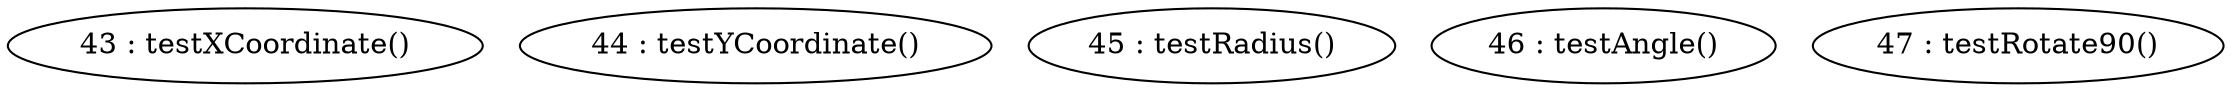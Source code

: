 digraph G {
"43 : testXCoordinate()"
"44 : testYCoordinate()"
"45 : testRadius()"
"46 : testAngle()"
"47 : testRotate90()"
}